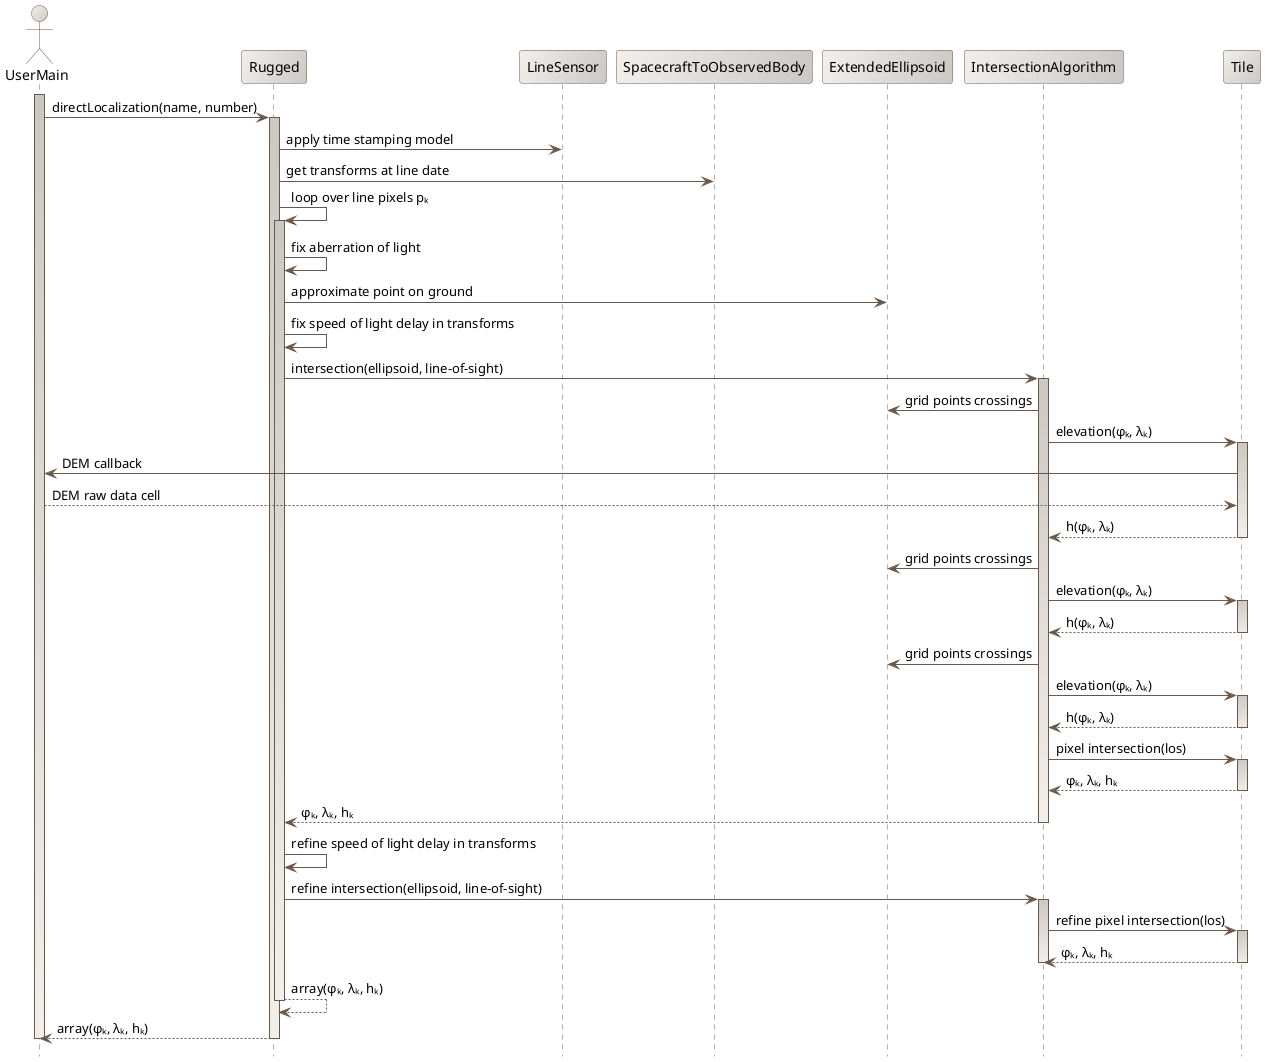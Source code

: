 ' Copyright 2013-2014 CS Systèmes d'Information
' Licensed to CS Systèmes d'Information (CS) under one or more
' contributor license agreements.  See the NOTICE file distributed with
' this work for additional information regarding copyright ownership.
' CS licenses this file to You under the Apache License, Version 2.0
' (the "License"); you may not use this file except in compliance with
' the License.  You may obtain a copy of the License at
'
'   http://www.apache.org/licenses/LICENSE-2.0
'
' Unless required by applicable law or agreed to in writing, software
' distributed under the License is distributed on an "AS IS" BASIS,
' WITHOUT WARRANTIES OR CONDITIONS OF ANY KIND, either express or implied.
' See the License for the specific language governing permissions and
' limitations under the License.

@startuml

  skinparam svek                                true
  skinparam NoteBackgroundColor                 #F3EFEB
  skinparam NoteBorderColor                     #691616
  skinparam NoteFontColor                       #691616
  skinparam SequenceActorBorderColor            #6A584B
  skinparam SequenceActorBackgroundColor        #F3EFEB/CCC9C5
  skinparam SequenceParticipantBackgroundColor  #F3EFEB/CCC9C5
  skinparam SequenceParticipantBorderColor      #6A584B
  skinparam SequenceLifeLineBackgroundColor     #CCC9C5/F3EFEB
  skinparam SequenceLifeLineBorderColor         #6A584B
  skinparam SequenceArrowColor                  #6A584B
  skinparam SequenceBorderColor                 #6A584B
  skinparam SequenceFontSize                    11

  hide footbox

  actor       "UserMain" as A
  participant "Rugged" as R
  participant "LineSensor" as LS
  participant "SpacecraftToObservedBody" as S
  participant "ExtendedEllipsoid" as E
  participant "IntersectionAlgorithm" as G
  participant "Tile" as T

  activate A
     A  -> R : directLocalization(name, number)
     activate R
       R -> LS : apply time stamping model
       R -> S : get transforms at line date
       R -> R : loop over line pixels pₖ
       activate R
         R -> R : fix aberration of light
         R -> E : approximate point on ground
         R -> R : fix speed of light delay in transforms
         R -> G : intersection(ellipsoid, line-of-sight)
         activate G
           G -> E  : grid points crossings
           G -> T : elevation(φₖ, λₖ)
           activate T
             T -> A : DEM callback
             A --> T : DEM raw data cell
             T --> G : h(φₖ, λₖ)
           deactivate T
           G -> E  : grid points crossings
           G -> T : elevation(φₖ, λₖ)
           activate T
             T --> G : h(φₖ, λₖ)
           deactivate T
           G -> E  : grid points crossings
           G -> T : elevation(φₖ, λₖ)
           activate T
             T --> G : h(φₖ, λₖ)
           deactivate T
           G -> T  : pixel intersection(los)
           activate T
             T --> G : φₖ, λₖ, hₖ
           deactivate T
           G --> R : φₖ, λₖ, hₖ
         deactivate G
         R -> R : refine speed of light delay in transforms
         R -> G : refine intersection(ellipsoid, line-of-sight)
         activate G
           G -> T  : refine pixel intersection(los)
           activate T
             T --> G : φₖ, λₖ, hₖ
           deactivate T
         deactivate G
         R --> R : array(φₖ, λₖ, hₖ)
       deactivate R
       R --> A : array(φₖ, λₖ, hₖ)
     deactivate R
  deactivate A

@enduml
